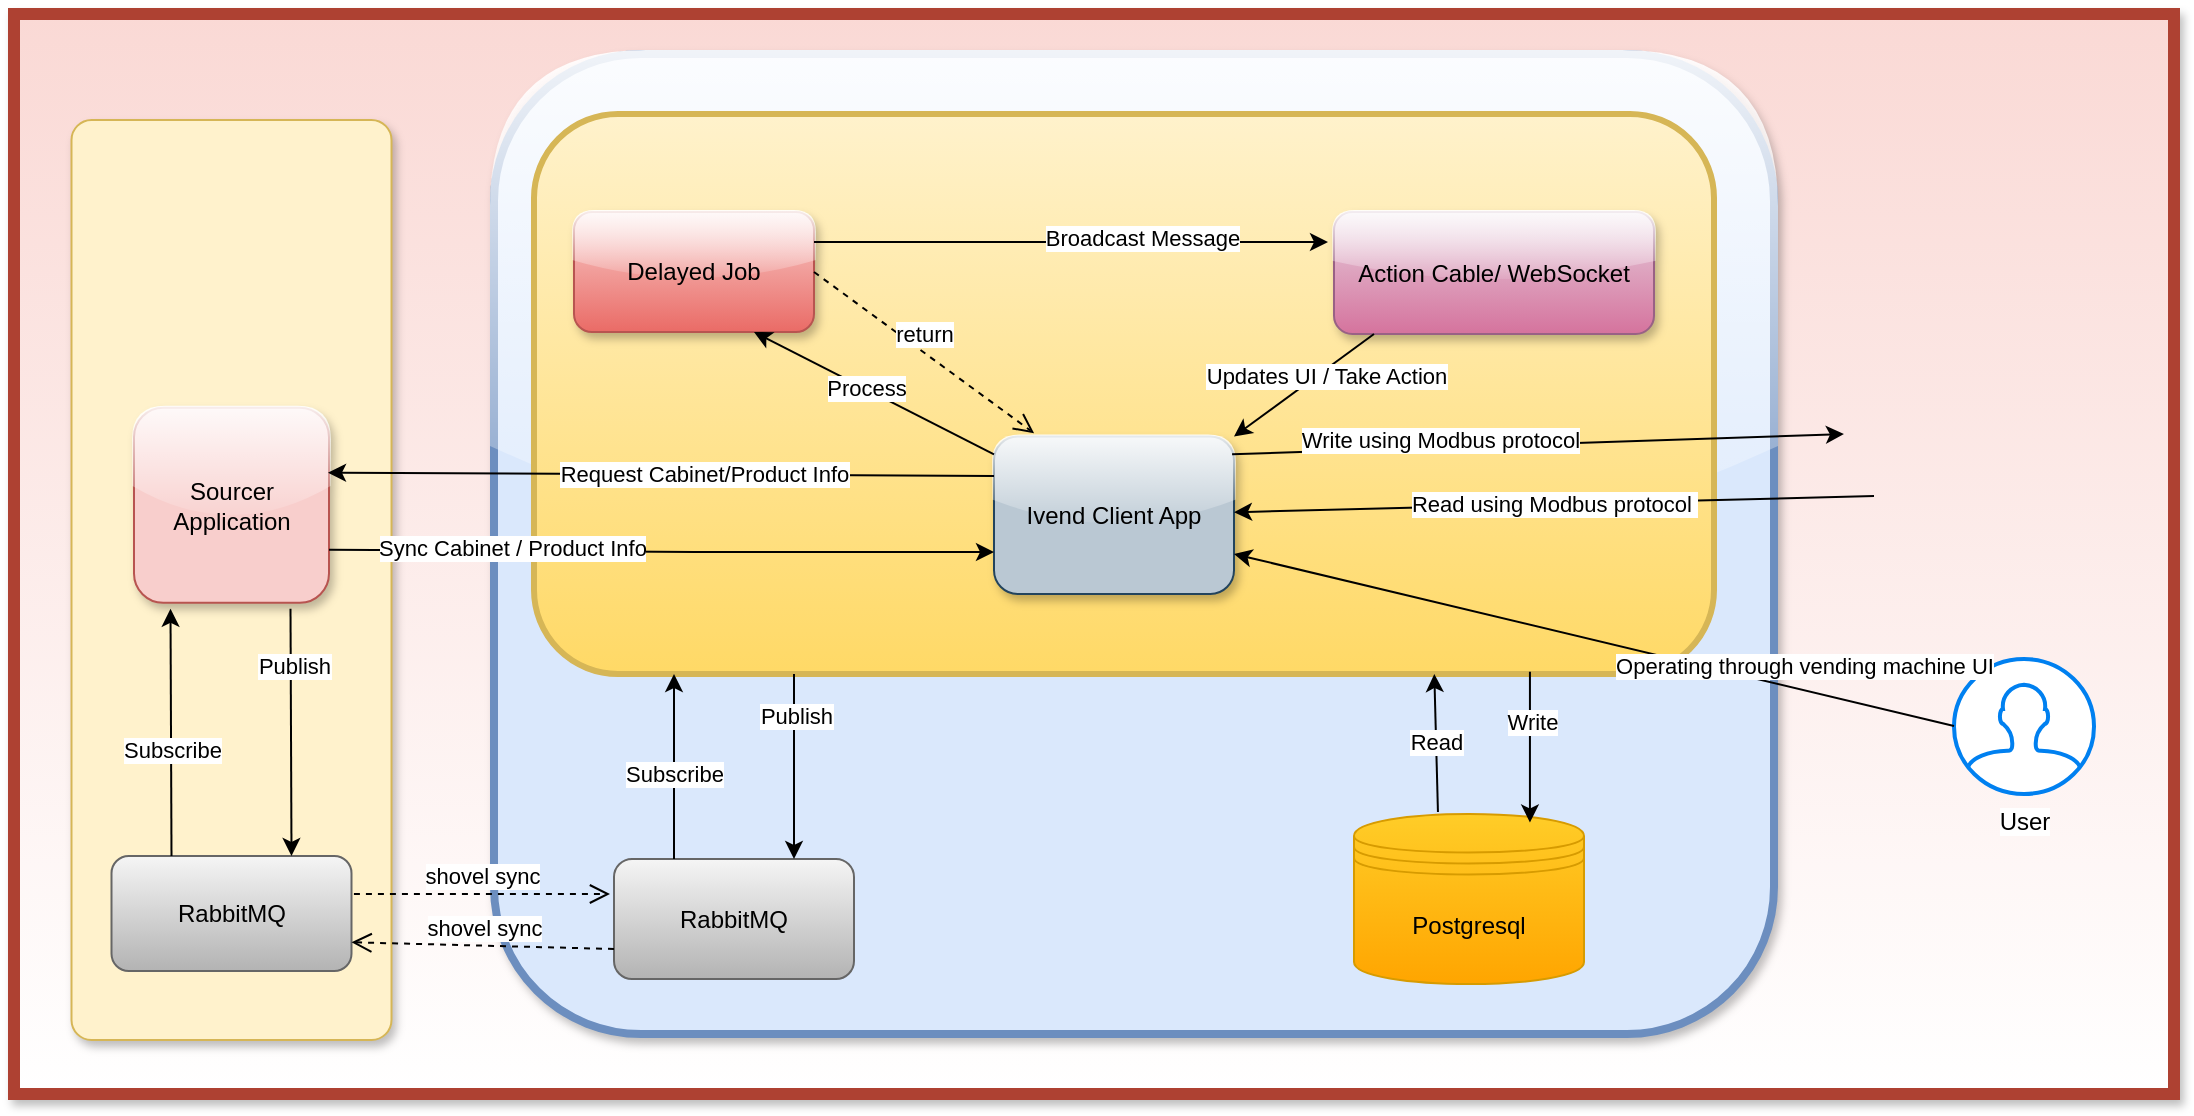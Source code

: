 <mxfile version="13.0.2" type="github">
  <diagram id="xoZPzFlmaSp1hnfD2v14" name="Page-1">
    <mxGraphModel dx="1186" dy="669" grid="1" gridSize="10" guides="1" tooltips="1" connect="1" arrows="1" fold="1" page="1" pageScale="1" pageWidth="850" pageHeight="1100" math="0" shadow="0">
      <root>
        <mxCell id="0" />
        <mxCell id="1" parent="0" />
        <mxCell id="39ve_CgXmUywYCEbx6uL-2" value="" style="verticalLabelPosition=bottom;verticalAlign=top;html=1;shape=mxgraph.basic.rect;fillColor2=none;strokeWidth=6;size=20;indent=5;fillColor=#fad9d5;strokeColor=#ae4132;shadow=1;gradientColor=#ffffff;" parent="1" vertex="1">
          <mxGeometry x="30" y="80" width="1080" height="540" as="geometry" />
        </mxCell>
        <mxCell id="xF51GjXkcUq14_9qOw0B-2" value="" style="shape=mxgraph.mockup.containers.marginRect;rectMarginTop=10;strokeColor=#d6b656;strokeWidth=1;dashed=0;rounded=1;arcSize=5;recursiveResize=0;shadow=1;fillColor=#fff2cc;" vertex="1" parent="1">
          <mxGeometry x="58.75" y="123" width="160" height="470" as="geometry" />
        </mxCell>
        <mxCell id="xF51GjXkcUq14_9qOw0B-4" value="RabbitMQ" style="rounded=1;whiteSpace=wrap;html=1;gradientColor=#b3b3b3;fillColor=#f5f5f5;strokeColor=#666666;" vertex="1" parent="xF51GjXkcUq14_9qOw0B-2">
          <mxGeometry x="20" y="378" width="120" height="57.5" as="geometry" />
        </mxCell>
        <mxCell id="xF51GjXkcUq14_9qOw0B-8" value="" style="endArrow=classic;html=1;entryX=0.75;entryY=0;entryDx=0;entryDy=0;" edge="1" parent="xF51GjXkcUq14_9qOw0B-2" target="xF51GjXkcUq14_9qOw0B-4">
          <mxGeometry width="50" height="50" relative="1" as="geometry">
            <mxPoint x="109.5" y="254.38" as="sourcePoint" />
            <mxPoint x="109.5" y="346.88" as="targetPoint" />
            <Array as="points" />
          </mxGeometry>
        </mxCell>
        <mxCell id="xF51GjXkcUq14_9qOw0B-9" value="Publish" style="edgeLabel;html=1;align=center;verticalAlign=middle;resizable=0;points=[];" vertex="1" connectable="0" parent="xF51GjXkcUq14_9qOw0B-8">
          <mxGeometry x="-0.542" y="1" relative="1" as="geometry">
            <mxPoint as="offset" />
          </mxGeometry>
        </mxCell>
        <mxCell id="xF51GjXkcUq14_9qOw0B-10" value="" style="endArrow=classic;html=1;entryX=0.75;entryY=1;entryDx=0;entryDy=0;exitX=0.25;exitY=0;exitDx=0;exitDy=0;" edge="1" parent="xF51GjXkcUq14_9qOw0B-2" source="xF51GjXkcUq14_9qOw0B-4">
          <mxGeometry width="50" height="50" relative="1" as="geometry">
            <mxPoint x="49.5" y="346.88" as="sourcePoint" />
            <mxPoint x="49.5" y="254.38" as="targetPoint" />
          </mxGeometry>
        </mxCell>
        <mxCell id="xF51GjXkcUq14_9qOw0B-11" value="Subscribe" style="edgeLabel;html=1;align=center;verticalAlign=middle;resizable=0;points=[];" vertex="1" connectable="0" parent="xF51GjXkcUq14_9qOw0B-10">
          <mxGeometry x="-0.331" relative="1" as="geometry">
            <mxPoint y="-12" as="offset" />
          </mxGeometry>
        </mxCell>
        <mxCell id="39ve_CgXmUywYCEbx6uL-6" value="" style="rounded=1;whiteSpace=wrap;html=1;labelBackgroundColor=#9933FF;fillColor=#dae8fc;strokeColor=#6c8ebf;shadow=1;glass=1;strokeWidth=4;" parent="1" vertex="1">
          <mxGeometry x="270" y="100" width="640" height="490" as="geometry" />
        </mxCell>
        <mxCell id="rZ3tqkPkwBDZJlSS5pZd-38" value="" style="rounded=1;whiteSpace=wrap;html=1;labelBackgroundColor=#D4E1F5;fillColor=#fff2cc;strokeColor=#d6b656;gradientColor=#ffd966;strokeWidth=3;" parent="1" vertex="1">
          <mxGeometry x="290" y="130" width="590" height="280" as="geometry" />
        </mxCell>
        <mxCell id="39ve_CgXmUywYCEbx6uL-1" value="Postgresql" style="shape=datastore;whiteSpace=wrap;html=1;gradientColor=#ffa500;fillColor=#ffcd28;strokeColor=#d79b00;" parent="1" vertex="1">
          <mxGeometry x="700" y="480" width="115" height="85" as="geometry" />
        </mxCell>
        <object label="Sourcer&lt;br&gt;Application" id="39ve_CgXmUywYCEbx6uL-4">
          <mxCell style="whiteSpace=wrap;aspect=fixed;labelBackgroundColor=none;labelBorderColor=none;html=1;fillColor=#f8cecc;strokeColor=#b85450;shadow=1;rounded=1;glass=1;gradientColor=none;" parent="1" vertex="1">
            <mxGeometry x="90" y="276.88" width="97.5" height="97.5" as="geometry" />
          </mxCell>
        </object>
        <mxCell id="39ve_CgXmUywYCEbx6uL-8" value="" style="shape=image;html=1;verticalAlign=top;verticalLabelPosition=bottom;labelBackgroundColor=#ffffff;imageAspect=0;aspect=fixed;image=https://cdn2.iconfinder.com/data/icons/free-version/128/vendingmachine-128.png" parent="1" vertex="1">
          <mxGeometry x="950" y="212.5" width="140" height="140" as="geometry" />
        </mxCell>
        <mxCell id="39ve_CgXmUywYCEbx6uL-15" value="RabbitMQ" style="rounded=1;whiteSpace=wrap;html=1;gradientColor=#b3b3b3;fillColor=#f5f5f5;strokeColor=#666666;" parent="1" vertex="1">
          <mxGeometry x="330" y="502.5" width="120" height="60" as="geometry" />
        </mxCell>
        <mxCell id="39ve_CgXmUywYCEbx6uL-16" value="Ivend Client App" style="rounded=1;whiteSpace=wrap;html=1;fillColor=#bac8d3;strokeColor=#23445d;shadow=1;glass=1;" parent="1" vertex="1">
          <mxGeometry x="520" y="291.25" width="120" height="78.75" as="geometry" />
        </mxCell>
        <mxCell id="39ve_CgXmUywYCEbx6uL-24" value="" style="endArrow=classic;html=1;exitX=0.992;exitY=0.113;exitDx=0;exitDy=0;exitPerimeter=0;entryX=-0.036;entryY=0.554;entryDx=0;entryDy=0;entryPerimeter=0;" parent="1" source="39ve_CgXmUywYCEbx6uL-16" target="39ve_CgXmUywYCEbx6uL-8" edge="1">
          <mxGeometry width="50" height="50" relative="1" as="geometry">
            <mxPoint x="640" y="307.96" as="sourcePoint" />
            <mxPoint x="950" y="283" as="targetPoint" />
          </mxGeometry>
        </mxCell>
        <mxCell id="39ve_CgXmUywYCEbx6uL-28" value="Write using Modbus protocol" style="edgeLabel;html=1;align=center;verticalAlign=middle;resizable=0;points=[];" parent="39ve_CgXmUywYCEbx6uL-24" vertex="1" connectable="0">
          <mxGeometry x="-0.32" y="4" relative="1" as="geometry">
            <mxPoint as="offset" />
          </mxGeometry>
        </mxCell>
        <mxCell id="39ve_CgXmUywYCEbx6uL-27" value="Read using Modbus protocol&amp;nbsp;" style="endArrow=classic;html=1;" parent="1" target="39ve_CgXmUywYCEbx6uL-16" edge="1">
          <mxGeometry width="50" height="50" relative="1" as="geometry">
            <mxPoint x="960" y="321" as="sourcePoint" />
            <mxPoint x="844" y="318" as="targetPoint" />
            <Array as="points" />
          </mxGeometry>
        </mxCell>
        <mxCell id="39ve_CgXmUywYCEbx6uL-30" value="" style="endArrow=classic;html=1;" parent="1" edge="1">
          <mxGeometry width="50" height="50" relative="1" as="geometry">
            <mxPoint x="187.5" y="347.907" as="sourcePoint" />
            <mxPoint x="520" y="349" as="targetPoint" />
            <Array as="points">
              <mxPoint x="380" y="349" />
            </Array>
          </mxGeometry>
        </mxCell>
        <mxCell id="39ve_CgXmUywYCEbx6uL-31" value="Sync Cabinet / Product Info" style="edgeLabel;html=1;align=center;verticalAlign=middle;resizable=0;points=[];rotation=0;" parent="39ve_CgXmUywYCEbx6uL-30" vertex="1" connectable="0">
          <mxGeometry x="-0.45" y="2" relative="1" as="geometry">
            <mxPoint as="offset" />
          </mxGeometry>
        </mxCell>
        <mxCell id="39ve_CgXmUywYCEbx6uL-35" value="" style="endArrow=classic;html=1;exitX=0;exitY=0.25;exitDx=0;exitDy=0;entryX=0.995;entryY=0.333;entryDx=0;entryDy=0;entryPerimeter=0;" parent="1" source="39ve_CgXmUywYCEbx6uL-16" target="39ve_CgXmUywYCEbx6uL-4" edge="1">
          <mxGeometry width="50" height="50" relative="1" as="geometry">
            <mxPoint x="380" y="297" as="sourcePoint" />
            <mxPoint x="620" y="320" as="targetPoint" />
          </mxGeometry>
        </mxCell>
        <mxCell id="39ve_CgXmUywYCEbx6uL-36" value="Request Cabinet/Product Info" style="edgeLabel;html=1;align=center;verticalAlign=middle;resizable=0;points=[];" parent="39ve_CgXmUywYCEbx6uL-35" vertex="1" connectable="0">
          <mxGeometry x="-0.381" y="-1" relative="1" as="geometry">
            <mxPoint x="-42" as="offset" />
          </mxGeometry>
        </mxCell>
        <mxCell id="39ve_CgXmUywYCEbx6uL-37" value="" style="endArrow=classic;html=1;entryX=0.765;entryY=0.05;entryDx=0;entryDy=0;entryPerimeter=0;exitX=0.844;exitY=0.996;exitDx=0;exitDy=0;exitPerimeter=0;" parent="1" target="39ve_CgXmUywYCEbx6uL-1" edge="1" source="rZ3tqkPkwBDZJlSS5pZd-38">
          <mxGeometry width="50" height="50" relative="1" as="geometry">
            <mxPoint x="418" y="410" as="sourcePoint" />
            <mxPoint x="610" y="238" as="targetPoint" />
            <Array as="points" />
          </mxGeometry>
        </mxCell>
        <mxCell id="rZ3tqkPkwBDZJlSS5pZd-4" value="Write" style="edgeLabel;html=1;align=center;verticalAlign=middle;resizable=0;points=[];" parent="39ve_CgXmUywYCEbx6uL-37" vertex="1" connectable="0">
          <mxGeometry x="-0.34" y="1" relative="1" as="geometry">
            <mxPoint as="offset" />
          </mxGeometry>
        </mxCell>
        <mxCell id="39ve_CgXmUywYCEbx6uL-38" value="" style="endArrow=classic;html=1;entryX=0.75;entryY=0;entryDx=0;entryDy=0;" parent="1" target="39ve_CgXmUywYCEbx6uL-15" edge="1">
          <mxGeometry width="50" height="50" relative="1" as="geometry">
            <mxPoint x="420" y="410" as="sourcePoint" />
            <mxPoint x="550" y="320" as="targetPoint" />
            <Array as="points" />
          </mxGeometry>
        </mxCell>
        <mxCell id="rZ3tqkPkwBDZJlSS5pZd-10" value="Publish" style="edgeLabel;html=1;align=center;verticalAlign=middle;resizable=0;points=[];" parent="39ve_CgXmUywYCEbx6uL-38" vertex="1" connectable="0">
          <mxGeometry x="-0.542" y="1" relative="1" as="geometry">
            <mxPoint as="offset" />
          </mxGeometry>
        </mxCell>
        <mxCell id="rZ3tqkPkwBDZJlSS5pZd-5" value="User" style="html=1;verticalLabelPosition=bottom;align=center;labelBackgroundColor=#ffffff;verticalAlign=top;strokeWidth=2;strokeColor=#0080F0;shadow=0;dashed=0;shape=mxgraph.ios7.icons.user;gradientColor=#ffffff;" parent="1" vertex="1">
          <mxGeometry x="1000" y="402.5" width="70" height="67.5" as="geometry" />
        </mxCell>
        <mxCell id="rZ3tqkPkwBDZJlSS5pZd-6" value="" style="endArrow=classic;html=1;exitX=0;exitY=0.496;exitDx=0;exitDy=0;exitPerimeter=0;" parent="1" source="rZ3tqkPkwBDZJlSS5pZd-5" edge="1">
          <mxGeometry width="50" height="50" relative="1" as="geometry">
            <mxPoint x="1143" y="441.25" as="sourcePoint" />
            <mxPoint x="640" y="350" as="targetPoint" />
          </mxGeometry>
        </mxCell>
        <mxCell id="rZ3tqkPkwBDZJlSS5pZd-11" value="Operating through vending machine UI" style="edgeLabel;html=1;align=center;verticalAlign=middle;resizable=0;points=[];" parent="rZ3tqkPkwBDZJlSS5pZd-6" vertex="1" connectable="0">
          <mxGeometry x="-0.434" y="-1" relative="1" as="geometry">
            <mxPoint x="25.97" y="-5.35" as="offset" />
          </mxGeometry>
        </mxCell>
        <mxCell id="rZ3tqkPkwBDZJlSS5pZd-7" value="" style="endArrow=classic;html=1;entryX=0.75;entryY=1;entryDx=0;entryDy=0;exitX=0.25;exitY=0;exitDx=0;exitDy=0;" parent="1" edge="1" source="39ve_CgXmUywYCEbx6uL-15">
          <mxGeometry width="50" height="50" relative="1" as="geometry">
            <mxPoint x="360.5" y="488" as="sourcePoint" />
            <mxPoint x="360" y="410" as="targetPoint" />
          </mxGeometry>
        </mxCell>
        <mxCell id="rZ3tqkPkwBDZJlSS5pZd-9" value="Subscribe" style="edgeLabel;html=1;align=center;verticalAlign=middle;resizable=0;points=[];" parent="rZ3tqkPkwBDZJlSS5pZd-7" vertex="1" connectable="0">
          <mxGeometry x="-0.331" relative="1" as="geometry">
            <mxPoint y="-12" as="offset" />
          </mxGeometry>
        </mxCell>
        <mxCell id="rZ3tqkPkwBDZJlSS5pZd-8" value="Read" style="endArrow=classic;html=1;entryX=0.085;entryY=1.007;entryDx=0;entryDy=0;entryPerimeter=0;exitX=0.365;exitY=-0.012;exitDx=0;exitDy=0;exitPerimeter=0;" parent="1" edge="1" source="39ve_CgXmUywYCEbx6uL-1">
          <mxGeometry width="50" height="50" relative="1" as="geometry">
            <mxPoint x="740" y="472.04" as="sourcePoint" />
            <mxPoint x="740.15" y="410.0" as="targetPoint" />
          </mxGeometry>
        </mxCell>
        <mxCell id="rZ3tqkPkwBDZJlSS5pZd-12" value="Delayed Job" style="rounded=1;whiteSpace=wrap;html=1;labelBackgroundColor=none;gradientColor=#ea6b66;fillColor=#f8cecc;strokeColor=#b85450;shadow=1;glass=1;" parent="1" vertex="1">
          <mxGeometry x="310" y="179" width="120" height="60" as="geometry" />
        </mxCell>
        <mxCell id="rZ3tqkPkwBDZJlSS5pZd-13" value="Action Cable/ WebSocket" style="rounded=1;whiteSpace=wrap;html=1;labelBackgroundColor=none;gradientColor=#d5739d;fillColor=#e6d0de;strokeColor=#996185;shadow=1;glass=1;" parent="1" vertex="1">
          <mxGeometry x="690" y="179" width="160" height="61" as="geometry" />
        </mxCell>
        <mxCell id="rZ3tqkPkwBDZJlSS5pZd-14" value="" style="endArrow=classic;html=1;entryX=0.75;entryY=1;entryDx=0;entryDy=0;exitX=0;exitY=0.113;exitDx=0;exitDy=0;exitPerimeter=0;" parent="1" source="39ve_CgXmUywYCEbx6uL-16" target="rZ3tqkPkwBDZJlSS5pZd-12" edge="1">
          <mxGeometry width="50" height="50" relative="1" as="geometry">
            <mxPoint x="520" y="340" as="sourcePoint" />
            <mxPoint x="570" y="290" as="targetPoint" />
          </mxGeometry>
        </mxCell>
        <mxCell id="rZ3tqkPkwBDZJlSS5pZd-19" value="Process" style="edgeLabel;html=1;align=center;verticalAlign=middle;resizable=0;points=[];" parent="rZ3tqkPkwBDZJlSS5pZd-14" vertex="1" connectable="0">
          <mxGeometry x="0.077" y="-1" relative="1" as="geometry">
            <mxPoint as="offset" />
          </mxGeometry>
        </mxCell>
        <mxCell id="rZ3tqkPkwBDZJlSS5pZd-18" value="return" style="html=1;verticalAlign=bottom;endArrow=open;dashed=1;endSize=8;exitX=1;exitY=0.5;exitDx=0;exitDy=0;entryX=0.167;entryY=-0.021;entryDx=0;entryDy=0;entryPerimeter=0;" parent="1" source="rZ3tqkPkwBDZJlSS5pZd-12" target="39ve_CgXmUywYCEbx6uL-16" edge="1">
          <mxGeometry relative="1" as="geometry">
            <mxPoint x="520" y="250" as="sourcePoint" />
            <mxPoint x="440" y="250" as="targetPoint" />
          </mxGeometry>
        </mxCell>
        <mxCell id="rZ3tqkPkwBDZJlSS5pZd-22" value="" style="endArrow=classic;html=1;entryX=1;entryY=0;entryDx=0;entryDy=0;" parent="1" target="39ve_CgXmUywYCEbx6uL-16" edge="1">
          <mxGeometry width="50" height="50" relative="1" as="geometry">
            <mxPoint x="710" y="240" as="sourcePoint" />
            <mxPoint x="520" y="340" as="targetPoint" />
            <Array as="points" />
          </mxGeometry>
        </mxCell>
        <mxCell id="rZ3tqkPkwBDZJlSS5pZd-23" value="Updates UI / Take Action" style="edgeLabel;html=1;align=center;verticalAlign=middle;resizable=0;points=[];" parent="rZ3tqkPkwBDZJlSS5pZd-22" vertex="1" connectable="0">
          <mxGeometry x="-0.241" y="2" relative="1" as="geometry">
            <mxPoint x="1" as="offset" />
          </mxGeometry>
        </mxCell>
        <mxCell id="rZ3tqkPkwBDZJlSS5pZd-24" style="edgeStyle=orthogonalEdgeStyle;rounded=0;orthogonalLoop=1;jettySize=auto;html=1;exitX=0.5;exitY=1;exitDx=0;exitDy=0;" parent="1" source="rZ3tqkPkwBDZJlSS5pZd-13" target="rZ3tqkPkwBDZJlSS5pZd-13" edge="1">
          <mxGeometry relative="1" as="geometry" />
        </mxCell>
        <mxCell id="rZ3tqkPkwBDZJlSS5pZd-36" value="" style="endArrow=classic;html=1;exitX=1;exitY=0.25;exitDx=0;exitDy=0;" parent="1" source="rZ3tqkPkwBDZJlSS5pZd-12" edge="1">
          <mxGeometry width="50" height="50" relative="1" as="geometry">
            <mxPoint x="430" y="240" as="sourcePoint" />
            <mxPoint x="687" y="194" as="targetPoint" />
          </mxGeometry>
        </mxCell>
        <mxCell id="rZ3tqkPkwBDZJlSS5pZd-37" value="Broadcast Message" style="edgeLabel;html=1;align=center;verticalAlign=middle;resizable=0;points=[];" parent="rZ3tqkPkwBDZJlSS5pZd-36" vertex="1" connectable="0">
          <mxGeometry x="0.276" y="2" relative="1" as="geometry">
            <mxPoint as="offset" />
          </mxGeometry>
        </mxCell>
        <mxCell id="xF51GjXkcUq14_9qOw0B-12" value="shovel sync" style="html=1;verticalAlign=bottom;endArrow=open;dashed=1;endSize=8;exitX=1;exitY=0.5;exitDx=0;exitDy=0;" edge="1" parent="1">
          <mxGeometry relative="1" as="geometry">
            <mxPoint x="199.96" y="520" as="sourcePoint" />
            <mxPoint x="328" y="520" as="targetPoint" />
          </mxGeometry>
        </mxCell>
        <mxCell id="xF51GjXkcUq14_9qOw0B-13" value="shovel sync" style="html=1;verticalAlign=bottom;endArrow=open;dashed=1;endSize=8;entryX=1;entryY=0.75;entryDx=0;entryDy=0;exitX=0;exitY=0.75;exitDx=0;exitDy=0;" edge="1" parent="1" source="39ve_CgXmUywYCEbx6uL-15" target="xF51GjXkcUq14_9qOw0B-4">
          <mxGeometry relative="1" as="geometry">
            <mxPoint x="209.96" y="530" as="sourcePoint" />
            <mxPoint x="338" y="530" as="targetPoint" />
          </mxGeometry>
        </mxCell>
      </root>
    </mxGraphModel>
  </diagram>
</mxfile>
